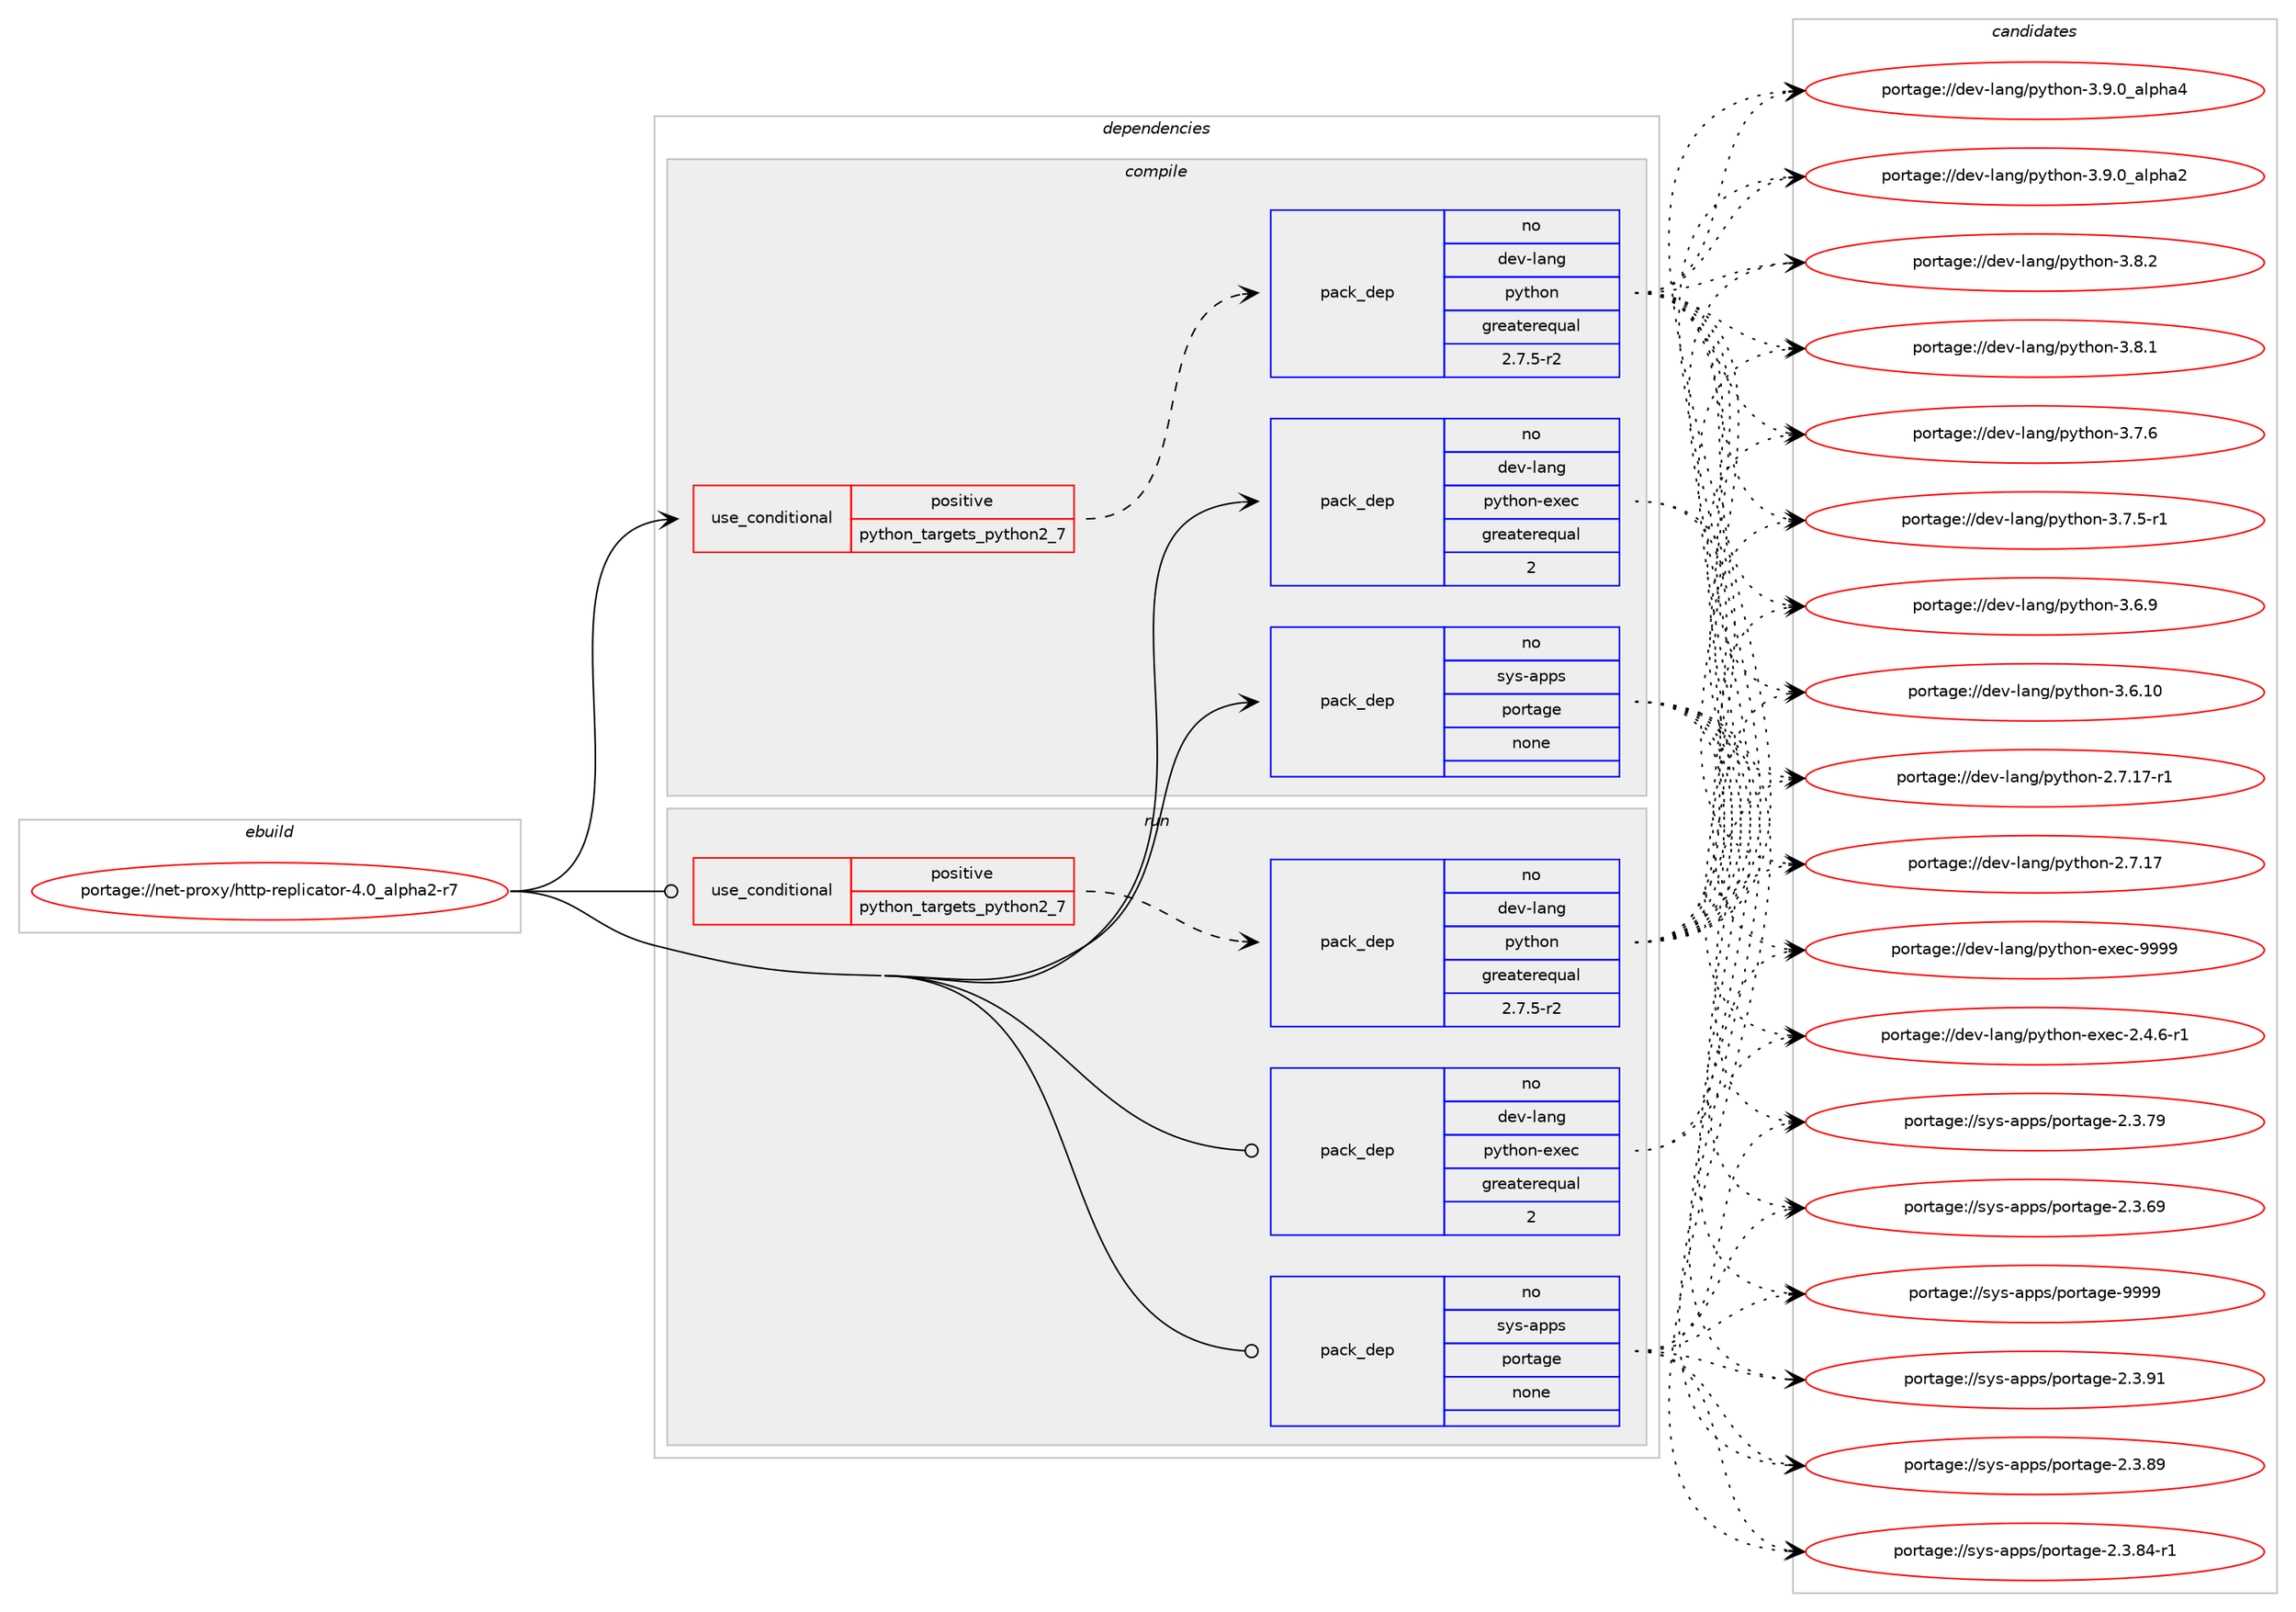 digraph prolog {

# *************
# Graph options
# *************

newrank=true;
concentrate=true;
compound=true;
graph [rankdir=LR,fontname=Helvetica,fontsize=10,ranksep=1.5];#, ranksep=2.5, nodesep=0.2];
edge  [arrowhead=vee];
node  [fontname=Helvetica,fontsize=10];

# **********
# The ebuild
# **********

subgraph cluster_leftcol {
color=gray;
rank=same;
label=<<i>ebuild</i>>;
id [label="portage://net-proxy/http-replicator-4.0_alpha2-r7", color=red, width=4, href="../net-proxy/http-replicator-4.0_alpha2-r7.svg"];
}

# ****************
# The dependencies
# ****************

subgraph cluster_midcol {
color=gray;
label=<<i>dependencies</i>>;
subgraph cluster_compile {
fillcolor="#eeeeee";
style=filled;
label=<<i>compile</i>>;
subgraph cond13176 {
dependency66985 [label=<<TABLE BORDER="0" CELLBORDER="1" CELLSPACING="0" CELLPADDING="4"><TR><TD ROWSPAN="3" CELLPADDING="10">use_conditional</TD></TR><TR><TD>positive</TD></TR><TR><TD>python_targets_python2_7</TD></TR></TABLE>>, shape=none, color=red];
subgraph pack52463 {
dependency66986 [label=<<TABLE BORDER="0" CELLBORDER="1" CELLSPACING="0" CELLPADDING="4" WIDTH="220"><TR><TD ROWSPAN="6" CELLPADDING="30">pack_dep</TD></TR><TR><TD WIDTH="110">no</TD></TR><TR><TD>dev-lang</TD></TR><TR><TD>python</TD></TR><TR><TD>greaterequal</TD></TR><TR><TD>2.7.5-r2</TD></TR></TABLE>>, shape=none, color=blue];
}
dependency66985:e -> dependency66986:w [weight=20,style="dashed",arrowhead="vee"];
}
id:e -> dependency66985:w [weight=20,style="solid",arrowhead="vee"];
subgraph pack52464 {
dependency66987 [label=<<TABLE BORDER="0" CELLBORDER="1" CELLSPACING="0" CELLPADDING="4" WIDTH="220"><TR><TD ROWSPAN="6" CELLPADDING="30">pack_dep</TD></TR><TR><TD WIDTH="110">no</TD></TR><TR><TD>dev-lang</TD></TR><TR><TD>python-exec</TD></TR><TR><TD>greaterequal</TD></TR><TR><TD>2</TD></TR></TABLE>>, shape=none, color=blue];
}
id:e -> dependency66987:w [weight=20,style="solid",arrowhead="vee"];
subgraph pack52465 {
dependency66988 [label=<<TABLE BORDER="0" CELLBORDER="1" CELLSPACING="0" CELLPADDING="4" WIDTH="220"><TR><TD ROWSPAN="6" CELLPADDING="30">pack_dep</TD></TR><TR><TD WIDTH="110">no</TD></TR><TR><TD>sys-apps</TD></TR><TR><TD>portage</TD></TR><TR><TD>none</TD></TR><TR><TD></TD></TR></TABLE>>, shape=none, color=blue];
}
id:e -> dependency66988:w [weight=20,style="solid",arrowhead="vee"];
}
subgraph cluster_compileandrun {
fillcolor="#eeeeee";
style=filled;
label=<<i>compile and run</i>>;
}
subgraph cluster_run {
fillcolor="#eeeeee";
style=filled;
label=<<i>run</i>>;
subgraph cond13177 {
dependency66989 [label=<<TABLE BORDER="0" CELLBORDER="1" CELLSPACING="0" CELLPADDING="4"><TR><TD ROWSPAN="3" CELLPADDING="10">use_conditional</TD></TR><TR><TD>positive</TD></TR><TR><TD>python_targets_python2_7</TD></TR></TABLE>>, shape=none, color=red];
subgraph pack52466 {
dependency66990 [label=<<TABLE BORDER="0" CELLBORDER="1" CELLSPACING="0" CELLPADDING="4" WIDTH="220"><TR><TD ROWSPAN="6" CELLPADDING="30">pack_dep</TD></TR><TR><TD WIDTH="110">no</TD></TR><TR><TD>dev-lang</TD></TR><TR><TD>python</TD></TR><TR><TD>greaterequal</TD></TR><TR><TD>2.7.5-r2</TD></TR></TABLE>>, shape=none, color=blue];
}
dependency66989:e -> dependency66990:w [weight=20,style="dashed",arrowhead="vee"];
}
id:e -> dependency66989:w [weight=20,style="solid",arrowhead="odot"];
subgraph pack52467 {
dependency66991 [label=<<TABLE BORDER="0" CELLBORDER="1" CELLSPACING="0" CELLPADDING="4" WIDTH="220"><TR><TD ROWSPAN="6" CELLPADDING="30">pack_dep</TD></TR><TR><TD WIDTH="110">no</TD></TR><TR><TD>dev-lang</TD></TR><TR><TD>python-exec</TD></TR><TR><TD>greaterequal</TD></TR><TR><TD>2</TD></TR></TABLE>>, shape=none, color=blue];
}
id:e -> dependency66991:w [weight=20,style="solid",arrowhead="odot"];
subgraph pack52468 {
dependency66992 [label=<<TABLE BORDER="0" CELLBORDER="1" CELLSPACING="0" CELLPADDING="4" WIDTH="220"><TR><TD ROWSPAN="6" CELLPADDING="30">pack_dep</TD></TR><TR><TD WIDTH="110">no</TD></TR><TR><TD>sys-apps</TD></TR><TR><TD>portage</TD></TR><TR><TD>none</TD></TR><TR><TD></TD></TR></TABLE>>, shape=none, color=blue];
}
id:e -> dependency66992:w [weight=20,style="solid",arrowhead="odot"];
}
}

# **************
# The candidates
# **************

subgraph cluster_choices {
rank=same;
color=gray;
label=<<i>candidates</i>>;

subgraph choice52463 {
color=black;
nodesep=1;
choice10010111845108971101034711212111610411111045514657464895971081121049752 [label="portage://dev-lang/python-3.9.0_alpha4", color=red, width=4,href="../dev-lang/python-3.9.0_alpha4.svg"];
choice10010111845108971101034711212111610411111045514657464895971081121049750 [label="portage://dev-lang/python-3.9.0_alpha2", color=red, width=4,href="../dev-lang/python-3.9.0_alpha2.svg"];
choice100101118451089711010347112121116104111110455146564650 [label="portage://dev-lang/python-3.8.2", color=red, width=4,href="../dev-lang/python-3.8.2.svg"];
choice100101118451089711010347112121116104111110455146564649 [label="portage://dev-lang/python-3.8.1", color=red, width=4,href="../dev-lang/python-3.8.1.svg"];
choice100101118451089711010347112121116104111110455146554654 [label="portage://dev-lang/python-3.7.6", color=red, width=4,href="../dev-lang/python-3.7.6.svg"];
choice1001011184510897110103471121211161041111104551465546534511449 [label="portage://dev-lang/python-3.7.5-r1", color=red, width=4,href="../dev-lang/python-3.7.5-r1.svg"];
choice100101118451089711010347112121116104111110455146544657 [label="portage://dev-lang/python-3.6.9", color=red, width=4,href="../dev-lang/python-3.6.9.svg"];
choice10010111845108971101034711212111610411111045514654464948 [label="portage://dev-lang/python-3.6.10", color=red, width=4,href="../dev-lang/python-3.6.10.svg"];
choice100101118451089711010347112121116104111110455046554649554511449 [label="portage://dev-lang/python-2.7.17-r1", color=red, width=4,href="../dev-lang/python-2.7.17-r1.svg"];
choice10010111845108971101034711212111610411111045504655464955 [label="portage://dev-lang/python-2.7.17", color=red, width=4,href="../dev-lang/python-2.7.17.svg"];
dependency66986:e -> choice10010111845108971101034711212111610411111045514657464895971081121049752:w [style=dotted,weight="100"];
dependency66986:e -> choice10010111845108971101034711212111610411111045514657464895971081121049750:w [style=dotted,weight="100"];
dependency66986:e -> choice100101118451089711010347112121116104111110455146564650:w [style=dotted,weight="100"];
dependency66986:e -> choice100101118451089711010347112121116104111110455146564649:w [style=dotted,weight="100"];
dependency66986:e -> choice100101118451089711010347112121116104111110455146554654:w [style=dotted,weight="100"];
dependency66986:e -> choice1001011184510897110103471121211161041111104551465546534511449:w [style=dotted,weight="100"];
dependency66986:e -> choice100101118451089711010347112121116104111110455146544657:w [style=dotted,weight="100"];
dependency66986:e -> choice10010111845108971101034711212111610411111045514654464948:w [style=dotted,weight="100"];
dependency66986:e -> choice100101118451089711010347112121116104111110455046554649554511449:w [style=dotted,weight="100"];
dependency66986:e -> choice10010111845108971101034711212111610411111045504655464955:w [style=dotted,weight="100"];
}
subgraph choice52464 {
color=black;
nodesep=1;
choice10010111845108971101034711212111610411111045101120101994557575757 [label="portage://dev-lang/python-exec-9999", color=red, width=4,href="../dev-lang/python-exec-9999.svg"];
choice10010111845108971101034711212111610411111045101120101994550465246544511449 [label="portage://dev-lang/python-exec-2.4.6-r1", color=red, width=4,href="../dev-lang/python-exec-2.4.6-r1.svg"];
dependency66987:e -> choice10010111845108971101034711212111610411111045101120101994557575757:w [style=dotted,weight="100"];
dependency66987:e -> choice10010111845108971101034711212111610411111045101120101994550465246544511449:w [style=dotted,weight="100"];
}
subgraph choice52465 {
color=black;
nodesep=1;
choice115121115459711211211547112111114116971031014557575757 [label="portage://sys-apps/portage-9999", color=red, width=4,href="../sys-apps/portage-9999.svg"];
choice1151211154597112112115471121111141169710310145504651465749 [label="portage://sys-apps/portage-2.3.91", color=red, width=4,href="../sys-apps/portage-2.3.91.svg"];
choice1151211154597112112115471121111141169710310145504651465657 [label="portage://sys-apps/portage-2.3.89", color=red, width=4,href="../sys-apps/portage-2.3.89.svg"];
choice11512111545971121121154711211111411697103101455046514656524511449 [label="portage://sys-apps/portage-2.3.84-r1", color=red, width=4,href="../sys-apps/portage-2.3.84-r1.svg"];
choice1151211154597112112115471121111141169710310145504651465557 [label="portage://sys-apps/portage-2.3.79", color=red, width=4,href="../sys-apps/portage-2.3.79.svg"];
choice1151211154597112112115471121111141169710310145504651465457 [label="portage://sys-apps/portage-2.3.69", color=red, width=4,href="../sys-apps/portage-2.3.69.svg"];
dependency66988:e -> choice115121115459711211211547112111114116971031014557575757:w [style=dotted,weight="100"];
dependency66988:e -> choice1151211154597112112115471121111141169710310145504651465749:w [style=dotted,weight="100"];
dependency66988:e -> choice1151211154597112112115471121111141169710310145504651465657:w [style=dotted,weight="100"];
dependency66988:e -> choice11512111545971121121154711211111411697103101455046514656524511449:w [style=dotted,weight="100"];
dependency66988:e -> choice1151211154597112112115471121111141169710310145504651465557:w [style=dotted,weight="100"];
dependency66988:e -> choice1151211154597112112115471121111141169710310145504651465457:w [style=dotted,weight="100"];
}
subgraph choice52466 {
color=black;
nodesep=1;
choice10010111845108971101034711212111610411111045514657464895971081121049752 [label="portage://dev-lang/python-3.9.0_alpha4", color=red, width=4,href="../dev-lang/python-3.9.0_alpha4.svg"];
choice10010111845108971101034711212111610411111045514657464895971081121049750 [label="portage://dev-lang/python-3.9.0_alpha2", color=red, width=4,href="../dev-lang/python-3.9.0_alpha2.svg"];
choice100101118451089711010347112121116104111110455146564650 [label="portage://dev-lang/python-3.8.2", color=red, width=4,href="../dev-lang/python-3.8.2.svg"];
choice100101118451089711010347112121116104111110455146564649 [label="portage://dev-lang/python-3.8.1", color=red, width=4,href="../dev-lang/python-3.8.1.svg"];
choice100101118451089711010347112121116104111110455146554654 [label="portage://dev-lang/python-3.7.6", color=red, width=4,href="../dev-lang/python-3.7.6.svg"];
choice1001011184510897110103471121211161041111104551465546534511449 [label="portage://dev-lang/python-3.7.5-r1", color=red, width=4,href="../dev-lang/python-3.7.5-r1.svg"];
choice100101118451089711010347112121116104111110455146544657 [label="portage://dev-lang/python-3.6.9", color=red, width=4,href="../dev-lang/python-3.6.9.svg"];
choice10010111845108971101034711212111610411111045514654464948 [label="portage://dev-lang/python-3.6.10", color=red, width=4,href="../dev-lang/python-3.6.10.svg"];
choice100101118451089711010347112121116104111110455046554649554511449 [label="portage://dev-lang/python-2.7.17-r1", color=red, width=4,href="../dev-lang/python-2.7.17-r1.svg"];
choice10010111845108971101034711212111610411111045504655464955 [label="portage://dev-lang/python-2.7.17", color=red, width=4,href="../dev-lang/python-2.7.17.svg"];
dependency66990:e -> choice10010111845108971101034711212111610411111045514657464895971081121049752:w [style=dotted,weight="100"];
dependency66990:e -> choice10010111845108971101034711212111610411111045514657464895971081121049750:w [style=dotted,weight="100"];
dependency66990:e -> choice100101118451089711010347112121116104111110455146564650:w [style=dotted,weight="100"];
dependency66990:e -> choice100101118451089711010347112121116104111110455146564649:w [style=dotted,weight="100"];
dependency66990:e -> choice100101118451089711010347112121116104111110455146554654:w [style=dotted,weight="100"];
dependency66990:e -> choice1001011184510897110103471121211161041111104551465546534511449:w [style=dotted,weight="100"];
dependency66990:e -> choice100101118451089711010347112121116104111110455146544657:w [style=dotted,weight="100"];
dependency66990:e -> choice10010111845108971101034711212111610411111045514654464948:w [style=dotted,weight="100"];
dependency66990:e -> choice100101118451089711010347112121116104111110455046554649554511449:w [style=dotted,weight="100"];
dependency66990:e -> choice10010111845108971101034711212111610411111045504655464955:w [style=dotted,weight="100"];
}
subgraph choice52467 {
color=black;
nodesep=1;
choice10010111845108971101034711212111610411111045101120101994557575757 [label="portage://dev-lang/python-exec-9999", color=red, width=4,href="../dev-lang/python-exec-9999.svg"];
choice10010111845108971101034711212111610411111045101120101994550465246544511449 [label="portage://dev-lang/python-exec-2.4.6-r1", color=red, width=4,href="../dev-lang/python-exec-2.4.6-r1.svg"];
dependency66991:e -> choice10010111845108971101034711212111610411111045101120101994557575757:w [style=dotted,weight="100"];
dependency66991:e -> choice10010111845108971101034711212111610411111045101120101994550465246544511449:w [style=dotted,weight="100"];
}
subgraph choice52468 {
color=black;
nodesep=1;
choice115121115459711211211547112111114116971031014557575757 [label="portage://sys-apps/portage-9999", color=red, width=4,href="../sys-apps/portage-9999.svg"];
choice1151211154597112112115471121111141169710310145504651465749 [label="portage://sys-apps/portage-2.3.91", color=red, width=4,href="../sys-apps/portage-2.3.91.svg"];
choice1151211154597112112115471121111141169710310145504651465657 [label="portage://sys-apps/portage-2.3.89", color=red, width=4,href="../sys-apps/portage-2.3.89.svg"];
choice11512111545971121121154711211111411697103101455046514656524511449 [label="portage://sys-apps/portage-2.3.84-r1", color=red, width=4,href="../sys-apps/portage-2.3.84-r1.svg"];
choice1151211154597112112115471121111141169710310145504651465557 [label="portage://sys-apps/portage-2.3.79", color=red, width=4,href="../sys-apps/portage-2.3.79.svg"];
choice1151211154597112112115471121111141169710310145504651465457 [label="portage://sys-apps/portage-2.3.69", color=red, width=4,href="../sys-apps/portage-2.3.69.svg"];
dependency66992:e -> choice115121115459711211211547112111114116971031014557575757:w [style=dotted,weight="100"];
dependency66992:e -> choice1151211154597112112115471121111141169710310145504651465749:w [style=dotted,weight="100"];
dependency66992:e -> choice1151211154597112112115471121111141169710310145504651465657:w [style=dotted,weight="100"];
dependency66992:e -> choice11512111545971121121154711211111411697103101455046514656524511449:w [style=dotted,weight="100"];
dependency66992:e -> choice1151211154597112112115471121111141169710310145504651465557:w [style=dotted,weight="100"];
dependency66992:e -> choice1151211154597112112115471121111141169710310145504651465457:w [style=dotted,weight="100"];
}
}

}
